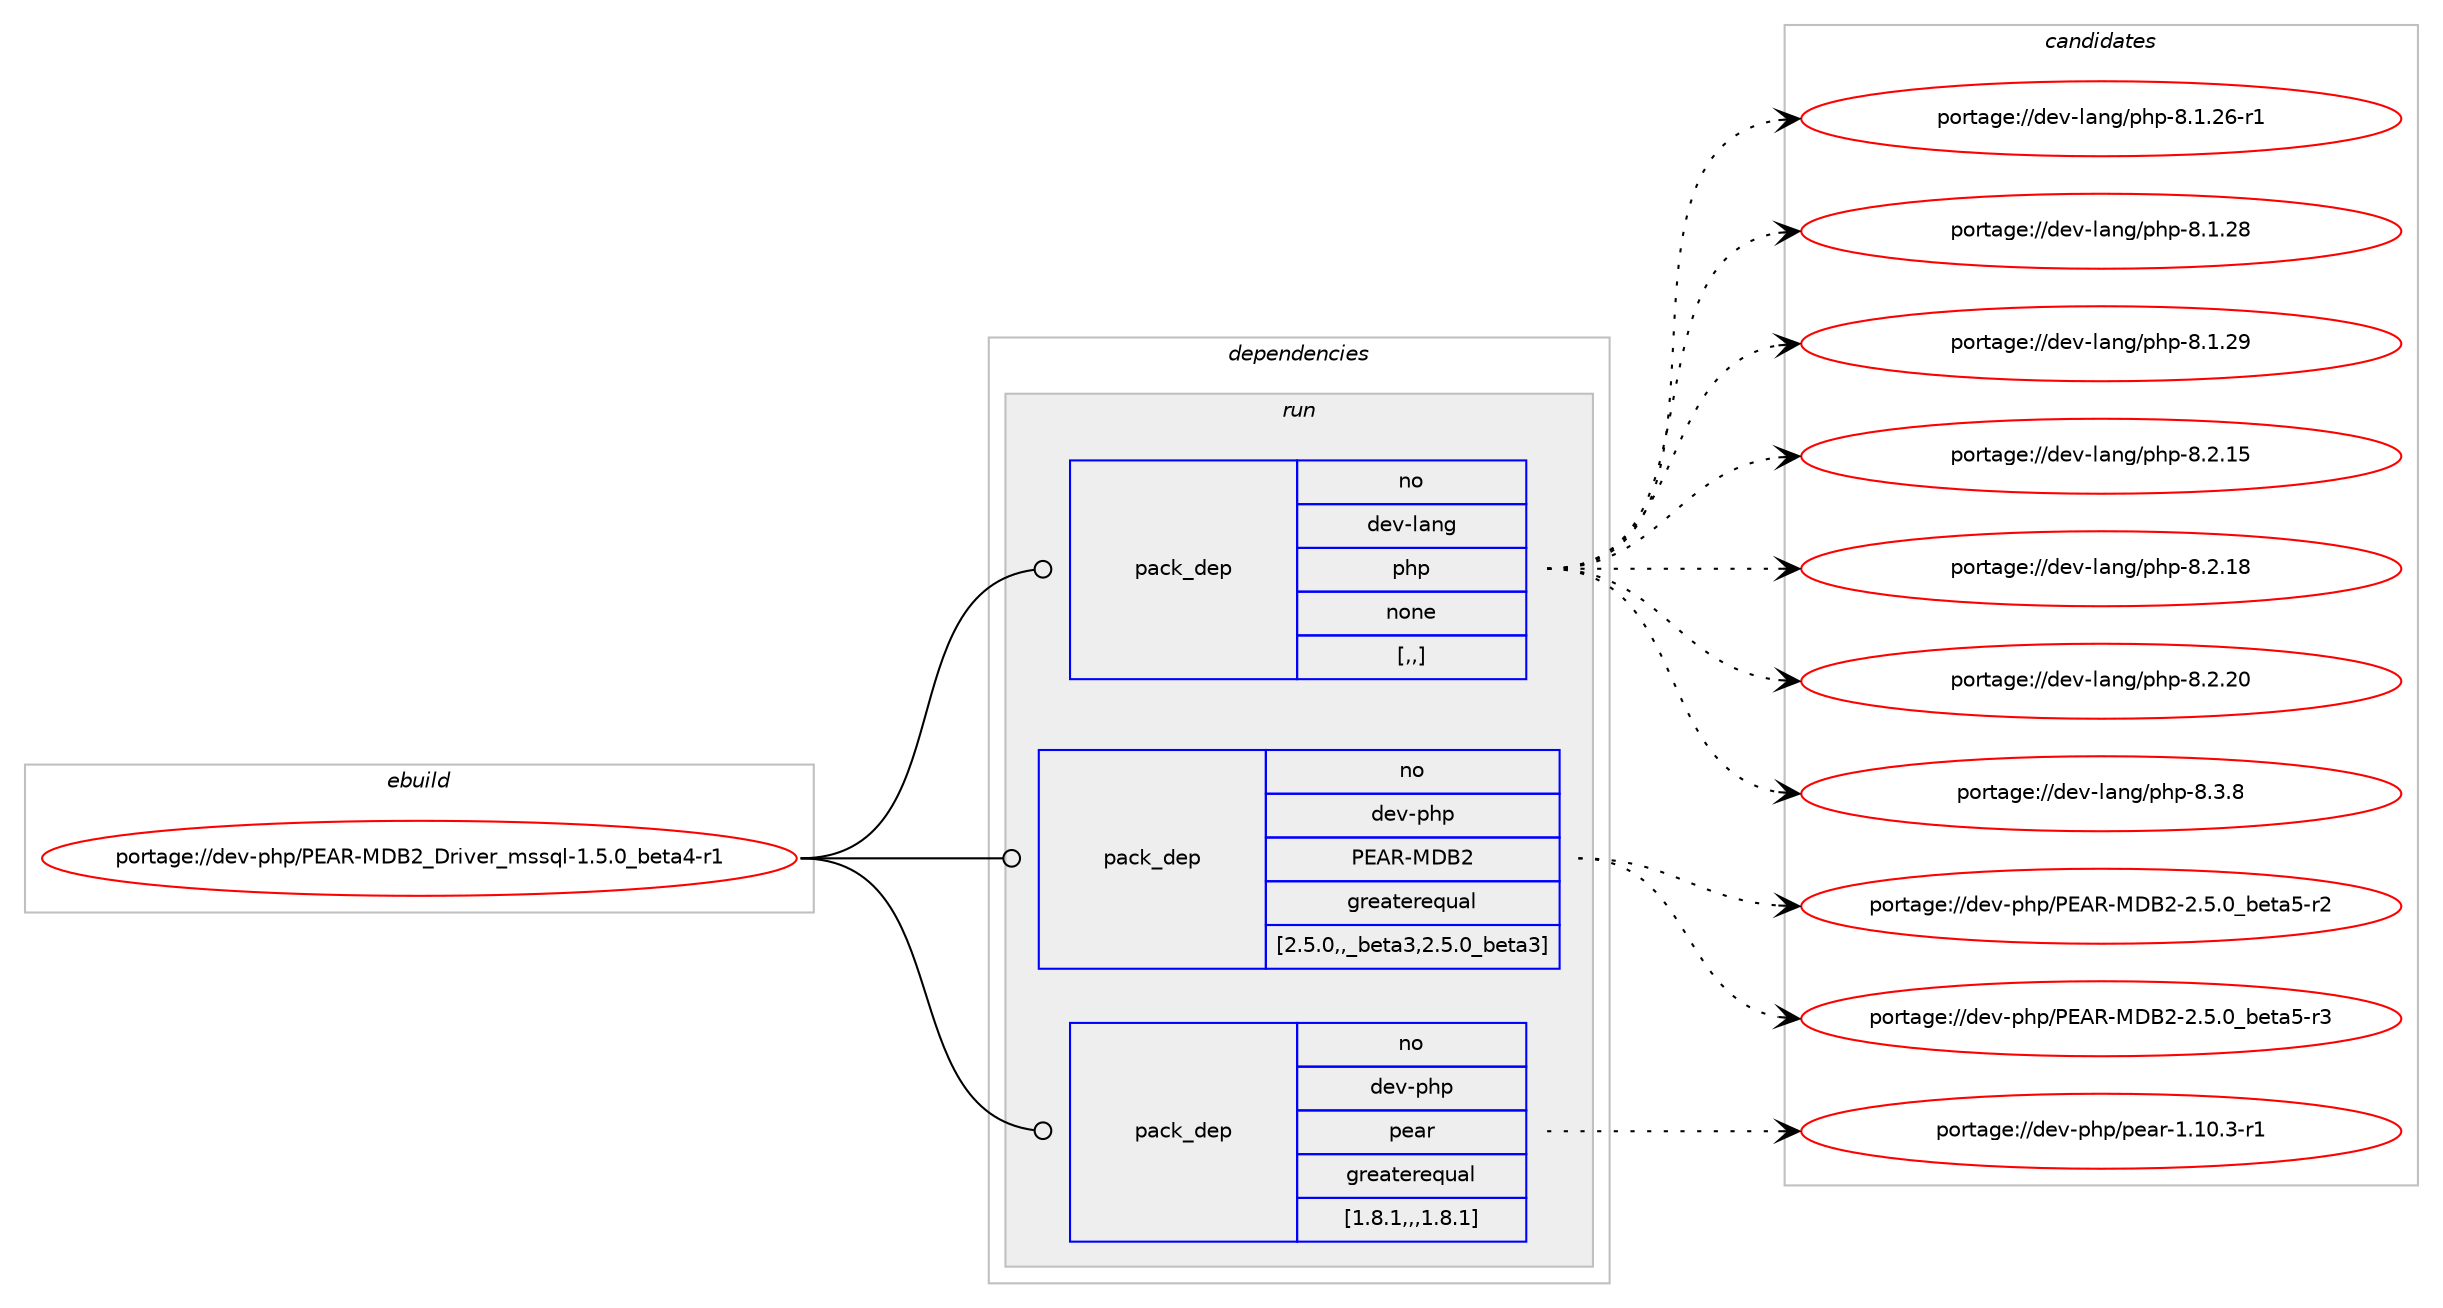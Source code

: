 digraph prolog {

# *************
# Graph options
# *************

newrank=true;
concentrate=true;
compound=true;
graph [rankdir=LR,fontname=Helvetica,fontsize=10,ranksep=1.5];#, ranksep=2.5, nodesep=0.2];
edge  [arrowhead=vee];
node  [fontname=Helvetica,fontsize=10];

# **********
# The ebuild
# **********

subgraph cluster_leftcol {
color=gray;
rank=same;
label=<<i>ebuild</i>>;
id [label="portage://dev-php/PEAR-MDB2_Driver_mssql-1.5.0_beta4-r1", color=red, width=4, href="../dev-php/PEAR-MDB2_Driver_mssql-1.5.0_beta4-r1.svg"];
}

# ****************
# The dependencies
# ****************

subgraph cluster_midcol {
color=gray;
label=<<i>dependencies</i>>;
subgraph cluster_compile {
fillcolor="#eeeeee";
style=filled;
label=<<i>compile</i>>;
}
subgraph cluster_compileandrun {
fillcolor="#eeeeee";
style=filled;
label=<<i>compile and run</i>>;
}
subgraph cluster_run {
fillcolor="#eeeeee";
style=filled;
label=<<i>run</i>>;
subgraph pack105933 {
dependency136352 [label=<<TABLE BORDER="0" CELLBORDER="1" CELLSPACING="0" CELLPADDING="4" WIDTH="220"><TR><TD ROWSPAN="6" CELLPADDING="30">pack_dep</TD></TR><TR><TD WIDTH="110">no</TD></TR><TR><TD>dev-lang</TD></TR><TR><TD>php</TD></TR><TR><TD>none</TD></TR><TR><TD>[,,]</TD></TR></TABLE>>, shape=none, color=blue];
}
id:e -> dependency136352:w [weight=20,style="solid",arrowhead="odot"];
subgraph pack105934 {
dependency136353 [label=<<TABLE BORDER="0" CELLBORDER="1" CELLSPACING="0" CELLPADDING="4" WIDTH="220"><TR><TD ROWSPAN="6" CELLPADDING="30">pack_dep</TD></TR><TR><TD WIDTH="110">no</TD></TR><TR><TD>dev-php</TD></TR><TR><TD>PEAR-MDB2</TD></TR><TR><TD>greaterequal</TD></TR><TR><TD>[2.5.0,,_beta3,2.5.0_beta3]</TD></TR></TABLE>>, shape=none, color=blue];
}
id:e -> dependency136353:w [weight=20,style="solid",arrowhead="odot"];
subgraph pack105935 {
dependency136354 [label=<<TABLE BORDER="0" CELLBORDER="1" CELLSPACING="0" CELLPADDING="4" WIDTH="220"><TR><TD ROWSPAN="6" CELLPADDING="30">pack_dep</TD></TR><TR><TD WIDTH="110">no</TD></TR><TR><TD>dev-php</TD></TR><TR><TD>pear</TD></TR><TR><TD>greaterequal</TD></TR><TR><TD>[1.8.1,,,1.8.1]</TD></TR></TABLE>>, shape=none, color=blue];
}
id:e -> dependency136354:w [weight=20,style="solid",arrowhead="odot"];
}
}

# **************
# The candidates
# **************

subgraph cluster_choices {
rank=same;
color=gray;
label=<<i>candidates</i>>;

subgraph choice105933 {
color=black;
nodesep=1;
choice100101118451089711010347112104112455646494650544511449 [label="portage://dev-lang/php-8.1.26-r1", color=red, width=4,href="../dev-lang/php-8.1.26-r1.svg"];
choice10010111845108971101034711210411245564649465056 [label="portage://dev-lang/php-8.1.28", color=red, width=4,href="../dev-lang/php-8.1.28.svg"];
choice10010111845108971101034711210411245564649465057 [label="portage://dev-lang/php-8.1.29", color=red, width=4,href="../dev-lang/php-8.1.29.svg"];
choice10010111845108971101034711210411245564650464953 [label="portage://dev-lang/php-8.2.15", color=red, width=4,href="../dev-lang/php-8.2.15.svg"];
choice10010111845108971101034711210411245564650464956 [label="portage://dev-lang/php-8.2.18", color=red, width=4,href="../dev-lang/php-8.2.18.svg"];
choice10010111845108971101034711210411245564650465048 [label="portage://dev-lang/php-8.2.20", color=red, width=4,href="../dev-lang/php-8.2.20.svg"];
choice100101118451089711010347112104112455646514656 [label="portage://dev-lang/php-8.3.8", color=red, width=4,href="../dev-lang/php-8.3.8.svg"];
dependency136352:e -> choice100101118451089711010347112104112455646494650544511449:w [style=dotted,weight="100"];
dependency136352:e -> choice10010111845108971101034711210411245564649465056:w [style=dotted,weight="100"];
dependency136352:e -> choice10010111845108971101034711210411245564649465057:w [style=dotted,weight="100"];
dependency136352:e -> choice10010111845108971101034711210411245564650464953:w [style=dotted,weight="100"];
dependency136352:e -> choice10010111845108971101034711210411245564650464956:w [style=dotted,weight="100"];
dependency136352:e -> choice10010111845108971101034711210411245564650465048:w [style=dotted,weight="100"];
dependency136352:e -> choice100101118451089711010347112104112455646514656:w [style=dotted,weight="100"];
}
subgraph choice105934 {
color=black;
nodesep=1;
choice1001011184511210411247806965824577686650455046534648959810111697534511450 [label="portage://dev-php/PEAR-MDB2-2.5.0_beta5-r2", color=red, width=4,href="../dev-php/PEAR-MDB2-2.5.0_beta5-r2.svg"];
choice1001011184511210411247806965824577686650455046534648959810111697534511451 [label="portage://dev-php/PEAR-MDB2-2.5.0_beta5-r3", color=red, width=4,href="../dev-php/PEAR-MDB2-2.5.0_beta5-r3.svg"];
dependency136353:e -> choice1001011184511210411247806965824577686650455046534648959810111697534511450:w [style=dotted,weight="100"];
dependency136353:e -> choice1001011184511210411247806965824577686650455046534648959810111697534511451:w [style=dotted,weight="100"];
}
subgraph choice105935 {
color=black;
nodesep=1;
choice100101118451121041124711210197114454946494846514511449 [label="portage://dev-php/pear-1.10.3-r1", color=red, width=4,href="../dev-php/pear-1.10.3-r1.svg"];
dependency136354:e -> choice100101118451121041124711210197114454946494846514511449:w [style=dotted,weight="100"];
}
}

}
